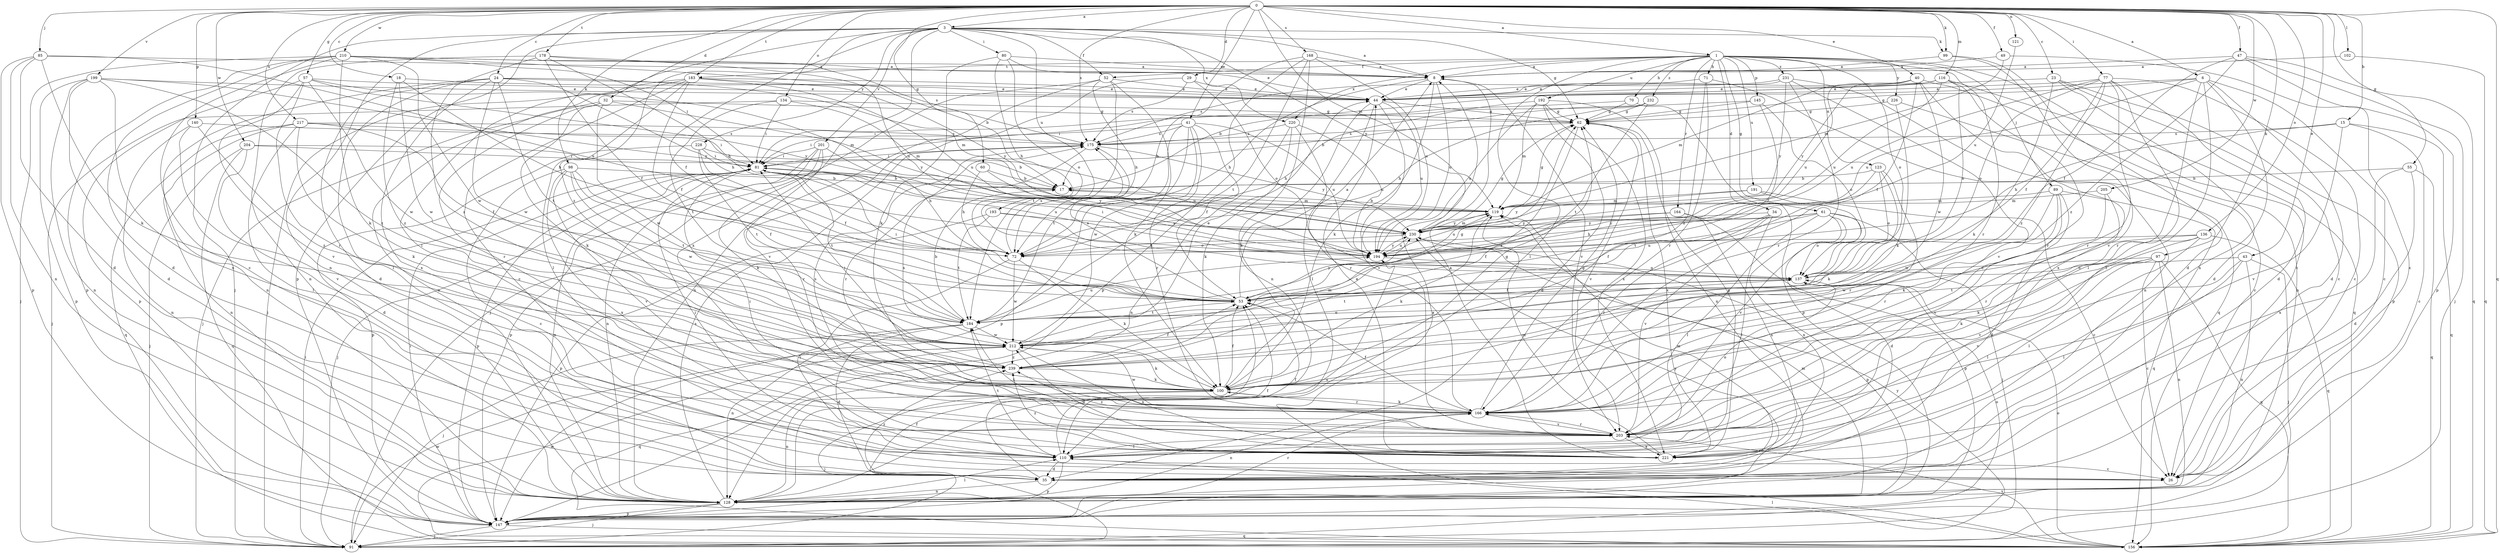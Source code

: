 strict digraph  {
0;
1;
3;
6;
8;
15;
17;
18;
23;
24;
26;
29;
32;
34;
35;
40;
41;
43;
44;
47;
49;
52;
53;
55;
57;
60;
61;
62;
70;
71;
72;
77;
80;
81;
85;
89;
91;
97;
98;
99;
100;
102;
110;
116;
119;
121;
123;
128;
134;
136;
137;
140;
145;
147;
156;
164;
166;
168;
175;
178;
183;
184;
191;
192;
193;
194;
199;
201;
203;
204;
205;
210;
212;
217;
220;
221;
226;
228;
230;
231;
232;
239;
0 -> 1  [label=a];
0 -> 3  [label=a];
0 -> 6  [label=a];
0 -> 15  [label=b];
0 -> 18  [label=c];
0 -> 23  [label=c];
0 -> 24  [label=c];
0 -> 29  [label=d];
0 -> 32  [label=d];
0 -> 40  [label=e];
0 -> 41  [label=e];
0 -> 43  [label=e];
0 -> 47  [label=f];
0 -> 49  [label=f];
0 -> 55  [label=g];
0 -> 57  [label=g];
0 -> 60  [label=g];
0 -> 77  [label=i];
0 -> 85  [label=j];
0 -> 97  [label=k];
0 -> 98  [label=k];
0 -> 99  [label=k];
0 -> 102  [label=l];
0 -> 116  [label=m];
0 -> 119  [label=m];
0 -> 121  [label=n];
0 -> 134  [label=o];
0 -> 136  [label=o];
0 -> 140  [label=p];
0 -> 156  [label=q];
0 -> 168  [label=s];
0 -> 175  [label=s];
0 -> 178  [label=t];
0 -> 183  [label=t];
0 -> 199  [label=v];
0 -> 204  [label=w];
0 -> 205  [label=w];
0 -> 210  [label=w];
0 -> 217  [label=x];
1 -> 8  [label=a];
1 -> 26  [label=c];
1 -> 34  [label=d];
1 -> 52  [label=f];
1 -> 61  [label=g];
1 -> 70  [label=h];
1 -> 71  [label=h];
1 -> 89  [label=j];
1 -> 110  [label=l];
1 -> 123  [label=n];
1 -> 137  [label=o];
1 -> 145  [label=p];
1 -> 164  [label=r];
1 -> 166  [label=r];
1 -> 183  [label=t];
1 -> 191  [label=u];
1 -> 192  [label=u];
1 -> 220  [label=x];
1 -> 226  [label=y];
1 -> 231  [label=z];
1 -> 232  [label=z];
3 -> 8  [label=a];
3 -> 52  [label=f];
3 -> 53  [label=f];
3 -> 62  [label=g];
3 -> 80  [label=i];
3 -> 91  [label=j];
3 -> 99  [label=k];
3 -> 110  [label=l];
3 -> 128  [label=n];
3 -> 147  [label=p];
3 -> 193  [label=u];
3 -> 201  [label=v];
3 -> 220  [label=x];
3 -> 221  [label=x];
3 -> 228  [label=y];
3 -> 230  [label=y];
3 -> 239  [label=z];
6 -> 26  [label=c];
6 -> 35  [label=d];
6 -> 44  [label=e];
6 -> 62  [label=g];
6 -> 110  [label=l];
6 -> 166  [label=r];
6 -> 194  [label=u];
6 -> 221  [label=x];
8 -> 44  [label=e];
8 -> 72  [label=h];
8 -> 100  [label=k];
8 -> 194  [label=u];
8 -> 203  [label=v];
15 -> 26  [label=c];
15 -> 72  [label=h];
15 -> 156  [label=q];
15 -> 175  [label=s];
15 -> 203  [label=v];
17 -> 81  [label=i];
17 -> 119  [label=m];
18 -> 44  [label=e];
18 -> 72  [label=h];
18 -> 212  [label=w];
18 -> 239  [label=z];
23 -> 26  [label=c];
23 -> 35  [label=d];
23 -> 44  [label=e];
23 -> 100  [label=k];
23 -> 147  [label=p];
24 -> 35  [label=d];
24 -> 44  [label=e];
24 -> 72  [label=h];
24 -> 110  [label=l];
24 -> 119  [label=m];
24 -> 128  [label=n];
24 -> 184  [label=t];
24 -> 212  [label=w];
24 -> 221  [label=x];
29 -> 44  [label=e];
29 -> 137  [label=o];
29 -> 175  [label=s];
29 -> 203  [label=v];
32 -> 62  [label=g];
32 -> 91  [label=j];
32 -> 100  [label=k];
32 -> 166  [label=r];
32 -> 212  [label=w];
32 -> 230  [label=y];
34 -> 53  [label=f];
34 -> 110  [label=l];
34 -> 166  [label=r];
34 -> 203  [label=v];
34 -> 230  [label=y];
35 -> 53  [label=f];
35 -> 119  [label=m];
35 -> 128  [label=n];
35 -> 239  [label=z];
40 -> 44  [label=e];
40 -> 53  [label=f];
40 -> 119  [label=m];
40 -> 128  [label=n];
40 -> 194  [label=u];
40 -> 212  [label=w];
40 -> 221  [label=x];
41 -> 53  [label=f];
41 -> 81  [label=i];
41 -> 147  [label=p];
41 -> 166  [label=r];
41 -> 175  [label=s];
41 -> 184  [label=t];
41 -> 194  [label=u];
41 -> 212  [label=w];
43 -> 91  [label=j];
43 -> 110  [label=l];
43 -> 128  [label=n];
43 -> 137  [label=o];
43 -> 203  [label=v];
44 -> 62  [label=g];
44 -> 100  [label=k];
44 -> 110  [label=l];
44 -> 194  [label=u];
44 -> 203  [label=v];
47 -> 8  [label=a];
47 -> 53  [label=f];
47 -> 91  [label=j];
47 -> 147  [label=p];
47 -> 156  [label=q];
47 -> 239  [label=z];
49 -> 8  [label=a];
49 -> 26  [label=c];
49 -> 119  [label=m];
52 -> 44  [label=e];
52 -> 72  [label=h];
52 -> 91  [label=j];
52 -> 100  [label=k];
52 -> 128  [label=n];
52 -> 184  [label=t];
53 -> 8  [label=a];
53 -> 81  [label=i];
53 -> 175  [label=s];
53 -> 184  [label=t];
53 -> 230  [label=y];
55 -> 17  [label=b];
55 -> 35  [label=d];
55 -> 156  [label=q];
55 -> 221  [label=x];
57 -> 44  [label=e];
57 -> 119  [label=m];
57 -> 147  [label=p];
57 -> 166  [label=r];
57 -> 203  [label=v];
57 -> 212  [label=w];
57 -> 230  [label=y];
60 -> 17  [label=b];
60 -> 72  [label=h];
60 -> 230  [label=y];
61 -> 35  [label=d];
61 -> 53  [label=f];
61 -> 72  [label=h];
61 -> 91  [label=j];
61 -> 110  [label=l];
61 -> 137  [label=o];
61 -> 221  [label=x];
61 -> 230  [label=y];
62 -> 175  [label=s];
62 -> 203  [label=v];
62 -> 221  [label=x];
62 -> 239  [label=z];
70 -> 62  [label=g];
70 -> 81  [label=i];
70 -> 147  [label=p];
71 -> 44  [label=e];
71 -> 128  [label=n];
71 -> 166  [label=r];
71 -> 239  [label=z];
72 -> 100  [label=k];
72 -> 110  [label=l];
72 -> 175  [label=s];
72 -> 212  [label=w];
77 -> 26  [label=c];
77 -> 35  [label=d];
77 -> 44  [label=e];
77 -> 53  [label=f];
77 -> 110  [label=l];
77 -> 137  [label=o];
77 -> 166  [label=r];
77 -> 194  [label=u];
77 -> 239  [label=z];
80 -> 8  [label=a];
80 -> 44  [label=e];
80 -> 72  [label=h];
80 -> 100  [label=k];
80 -> 137  [label=o];
81 -> 17  [label=b];
81 -> 91  [label=j];
81 -> 128  [label=n];
81 -> 147  [label=p];
81 -> 184  [label=t];
81 -> 194  [label=u];
85 -> 8  [label=a];
85 -> 35  [label=d];
85 -> 100  [label=k];
85 -> 128  [label=n];
85 -> 147  [label=p];
85 -> 194  [label=u];
89 -> 35  [label=d];
89 -> 119  [label=m];
89 -> 156  [label=q];
89 -> 166  [label=r];
89 -> 203  [label=v];
89 -> 212  [label=w];
91 -> 53  [label=f];
91 -> 81  [label=i];
91 -> 212  [label=w];
91 -> 230  [label=y];
97 -> 26  [label=c];
97 -> 100  [label=k];
97 -> 110  [label=l];
97 -> 128  [label=n];
97 -> 137  [label=o];
97 -> 156  [label=q];
97 -> 184  [label=t];
98 -> 17  [label=b];
98 -> 26  [label=c];
98 -> 53  [label=f];
98 -> 184  [label=t];
98 -> 203  [label=v];
98 -> 212  [label=w];
98 -> 221  [label=x];
99 -> 8  [label=a];
99 -> 35  [label=d];
99 -> 203  [label=v];
100 -> 53  [label=f];
100 -> 62  [label=g];
100 -> 91  [label=j];
100 -> 128  [label=n];
100 -> 166  [label=r];
100 -> 175  [label=s];
102 -> 8  [label=a];
102 -> 156  [label=q];
110 -> 26  [label=c];
110 -> 35  [label=d];
110 -> 53  [label=f];
110 -> 81  [label=i];
110 -> 147  [label=p];
110 -> 184  [label=t];
116 -> 17  [label=b];
116 -> 44  [label=e];
116 -> 137  [label=o];
116 -> 156  [label=q];
116 -> 166  [label=r];
116 -> 194  [label=u];
116 -> 230  [label=y];
119 -> 17  [label=b];
119 -> 62  [label=g];
119 -> 100  [label=k];
119 -> 230  [label=y];
121 -> 194  [label=u];
123 -> 17  [label=b];
123 -> 100  [label=k];
123 -> 137  [label=o];
123 -> 166  [label=r];
123 -> 184  [label=t];
128 -> 91  [label=j];
128 -> 110  [label=l];
128 -> 147  [label=p];
128 -> 166  [label=r];
128 -> 175  [label=s];
128 -> 194  [label=u];
128 -> 230  [label=y];
134 -> 62  [label=g];
134 -> 81  [label=i];
134 -> 91  [label=j];
134 -> 119  [label=m];
134 -> 184  [label=t];
136 -> 100  [label=k];
136 -> 110  [label=l];
136 -> 156  [label=q];
136 -> 194  [label=u];
136 -> 203  [label=v];
136 -> 212  [label=w];
137 -> 53  [label=f];
137 -> 184  [label=t];
140 -> 128  [label=n];
140 -> 175  [label=s];
140 -> 203  [label=v];
140 -> 239  [label=z];
145 -> 17  [label=b];
145 -> 53  [label=f];
145 -> 62  [label=g];
145 -> 137  [label=o];
147 -> 81  [label=i];
147 -> 91  [label=j];
147 -> 119  [label=m];
147 -> 137  [label=o];
147 -> 156  [label=q];
156 -> 8  [label=a];
156 -> 110  [label=l];
156 -> 137  [label=o];
156 -> 203  [label=v];
156 -> 212  [label=w];
164 -> 147  [label=p];
164 -> 194  [label=u];
164 -> 221  [label=x];
164 -> 230  [label=y];
166 -> 53  [label=f];
166 -> 62  [label=g];
166 -> 100  [label=k];
166 -> 128  [label=n];
166 -> 175  [label=s];
166 -> 203  [label=v];
166 -> 212  [label=w];
168 -> 8  [label=a];
168 -> 72  [label=h];
168 -> 128  [label=n];
168 -> 147  [label=p];
168 -> 184  [label=t];
168 -> 194  [label=u];
175 -> 81  [label=i];
175 -> 166  [label=r];
175 -> 230  [label=y];
178 -> 8  [label=a];
178 -> 53  [label=f];
178 -> 72  [label=h];
178 -> 128  [label=n];
178 -> 194  [label=u];
178 -> 239  [label=z];
183 -> 26  [label=c];
183 -> 44  [label=e];
183 -> 53  [label=f];
183 -> 91  [label=j];
183 -> 110  [label=l];
183 -> 128  [label=n];
183 -> 194  [label=u];
183 -> 230  [label=y];
184 -> 17  [label=b];
184 -> 35  [label=d];
184 -> 91  [label=j];
184 -> 128  [label=n];
184 -> 194  [label=u];
184 -> 212  [label=w];
191 -> 26  [label=c];
191 -> 119  [label=m];
191 -> 203  [label=v];
191 -> 230  [label=y];
192 -> 35  [label=d];
192 -> 62  [label=g];
192 -> 72  [label=h];
192 -> 119  [label=m];
192 -> 128  [label=n];
192 -> 194  [label=u];
192 -> 221  [label=x];
193 -> 137  [label=o];
193 -> 147  [label=p];
193 -> 184  [label=t];
193 -> 230  [label=y];
194 -> 81  [label=i];
194 -> 137  [label=o];
194 -> 230  [label=y];
199 -> 35  [label=d];
199 -> 44  [label=e];
199 -> 128  [label=n];
199 -> 147  [label=p];
199 -> 221  [label=x];
199 -> 230  [label=y];
199 -> 239  [label=z];
201 -> 72  [label=h];
201 -> 81  [label=i];
201 -> 100  [label=k];
201 -> 128  [label=n];
201 -> 147  [label=p];
201 -> 166  [label=r];
203 -> 81  [label=i];
203 -> 110  [label=l];
203 -> 137  [label=o];
203 -> 166  [label=r];
203 -> 184  [label=t];
203 -> 221  [label=x];
203 -> 239  [label=z];
204 -> 17  [label=b];
204 -> 35  [label=d];
204 -> 81  [label=i];
204 -> 91  [label=j];
204 -> 156  [label=q];
205 -> 100  [label=k];
205 -> 119  [label=m];
205 -> 166  [label=r];
210 -> 8  [label=a];
210 -> 17  [label=b];
210 -> 26  [label=c];
210 -> 35  [label=d];
210 -> 81  [label=i];
210 -> 91  [label=j];
210 -> 100  [label=k];
210 -> 147  [label=p];
210 -> 175  [label=s];
210 -> 212  [label=w];
212 -> 44  [label=e];
212 -> 62  [label=g];
212 -> 100  [label=k];
212 -> 137  [label=o];
212 -> 156  [label=q];
212 -> 221  [label=x];
212 -> 239  [label=z];
217 -> 53  [label=f];
217 -> 81  [label=i];
217 -> 100  [label=k];
217 -> 110  [label=l];
217 -> 128  [label=n];
217 -> 156  [label=q];
217 -> 175  [label=s];
220 -> 100  [label=k];
220 -> 128  [label=n];
220 -> 166  [label=r];
220 -> 175  [label=s];
220 -> 194  [label=u];
221 -> 8  [label=a];
221 -> 44  [label=e];
221 -> 62  [label=g];
221 -> 119  [label=m];
221 -> 212  [label=w];
221 -> 239  [label=z];
226 -> 26  [label=c];
226 -> 62  [label=g];
226 -> 100  [label=k];
228 -> 53  [label=f];
228 -> 81  [label=i];
228 -> 147  [label=p];
228 -> 184  [label=t];
228 -> 194  [label=u];
230 -> 62  [label=g];
230 -> 72  [label=h];
230 -> 119  [label=m];
230 -> 147  [label=p];
230 -> 194  [label=u];
231 -> 44  [label=e];
231 -> 156  [label=q];
231 -> 166  [label=r];
231 -> 175  [label=s];
231 -> 203  [label=v];
231 -> 230  [label=y];
232 -> 62  [label=g];
232 -> 72  [label=h];
232 -> 81  [label=i];
232 -> 184  [label=t];
239 -> 53  [label=f];
239 -> 81  [label=i];
239 -> 100  [label=k];
239 -> 119  [label=m];
}
